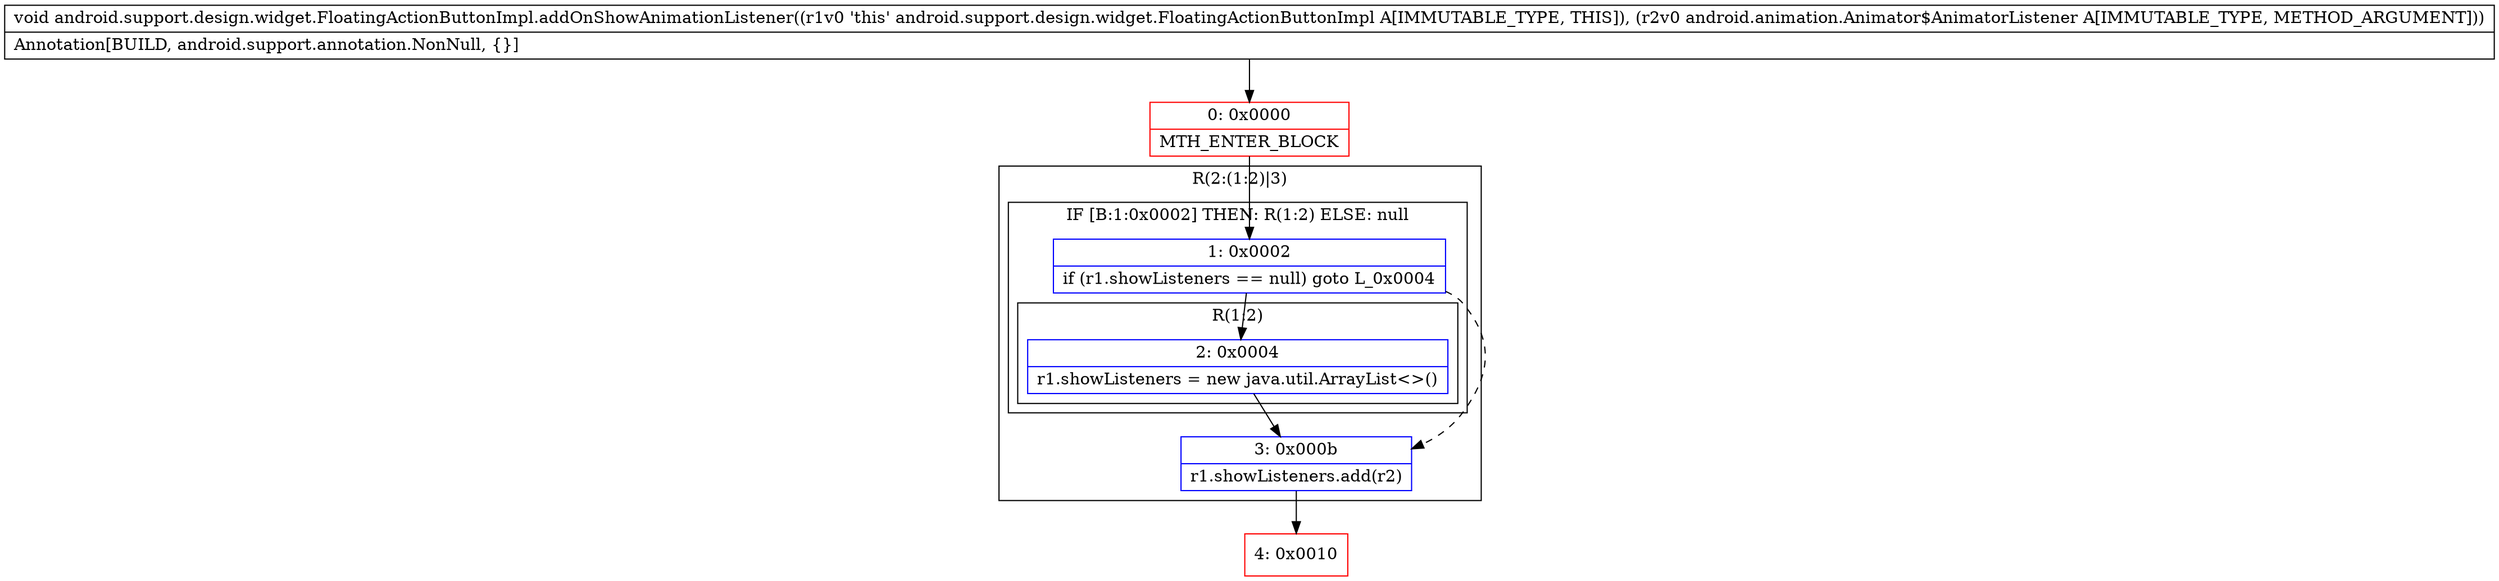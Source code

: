 digraph "CFG forandroid.support.design.widget.FloatingActionButtonImpl.addOnShowAnimationListener(Landroid\/animation\/Animator$AnimatorListener;)V" {
subgraph cluster_Region_1026241394 {
label = "R(2:(1:2)|3)";
node [shape=record,color=blue];
subgraph cluster_IfRegion_1076794101 {
label = "IF [B:1:0x0002] THEN: R(1:2) ELSE: null";
node [shape=record,color=blue];
Node_1 [shape=record,label="{1\:\ 0x0002|if (r1.showListeners == null) goto L_0x0004\l}"];
subgraph cluster_Region_1483071242 {
label = "R(1:2)";
node [shape=record,color=blue];
Node_2 [shape=record,label="{2\:\ 0x0004|r1.showListeners = new java.util.ArrayList\<\>()\l}"];
}
}
Node_3 [shape=record,label="{3\:\ 0x000b|r1.showListeners.add(r2)\l}"];
}
Node_0 [shape=record,color=red,label="{0\:\ 0x0000|MTH_ENTER_BLOCK\l}"];
Node_4 [shape=record,color=red,label="{4\:\ 0x0010}"];
MethodNode[shape=record,label="{void android.support.design.widget.FloatingActionButtonImpl.addOnShowAnimationListener((r1v0 'this' android.support.design.widget.FloatingActionButtonImpl A[IMMUTABLE_TYPE, THIS]), (r2v0 android.animation.Animator$AnimatorListener A[IMMUTABLE_TYPE, METHOD_ARGUMENT]))  | Annotation[BUILD, android.support.annotation.NonNull, \{\}]\l}"];
MethodNode -> Node_0;
Node_1 -> Node_2;
Node_1 -> Node_3[style=dashed];
Node_2 -> Node_3;
Node_3 -> Node_4;
Node_0 -> Node_1;
}

